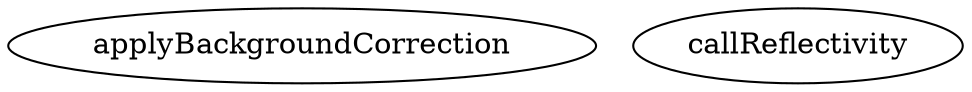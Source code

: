 /* Created by mdot for Matlab */
digraph m2html {

  applyBackgroundCorrection [URL="applyBackgroundCorrection.html"];
  callReflectivity [URL="callReflectivity.html"];
}